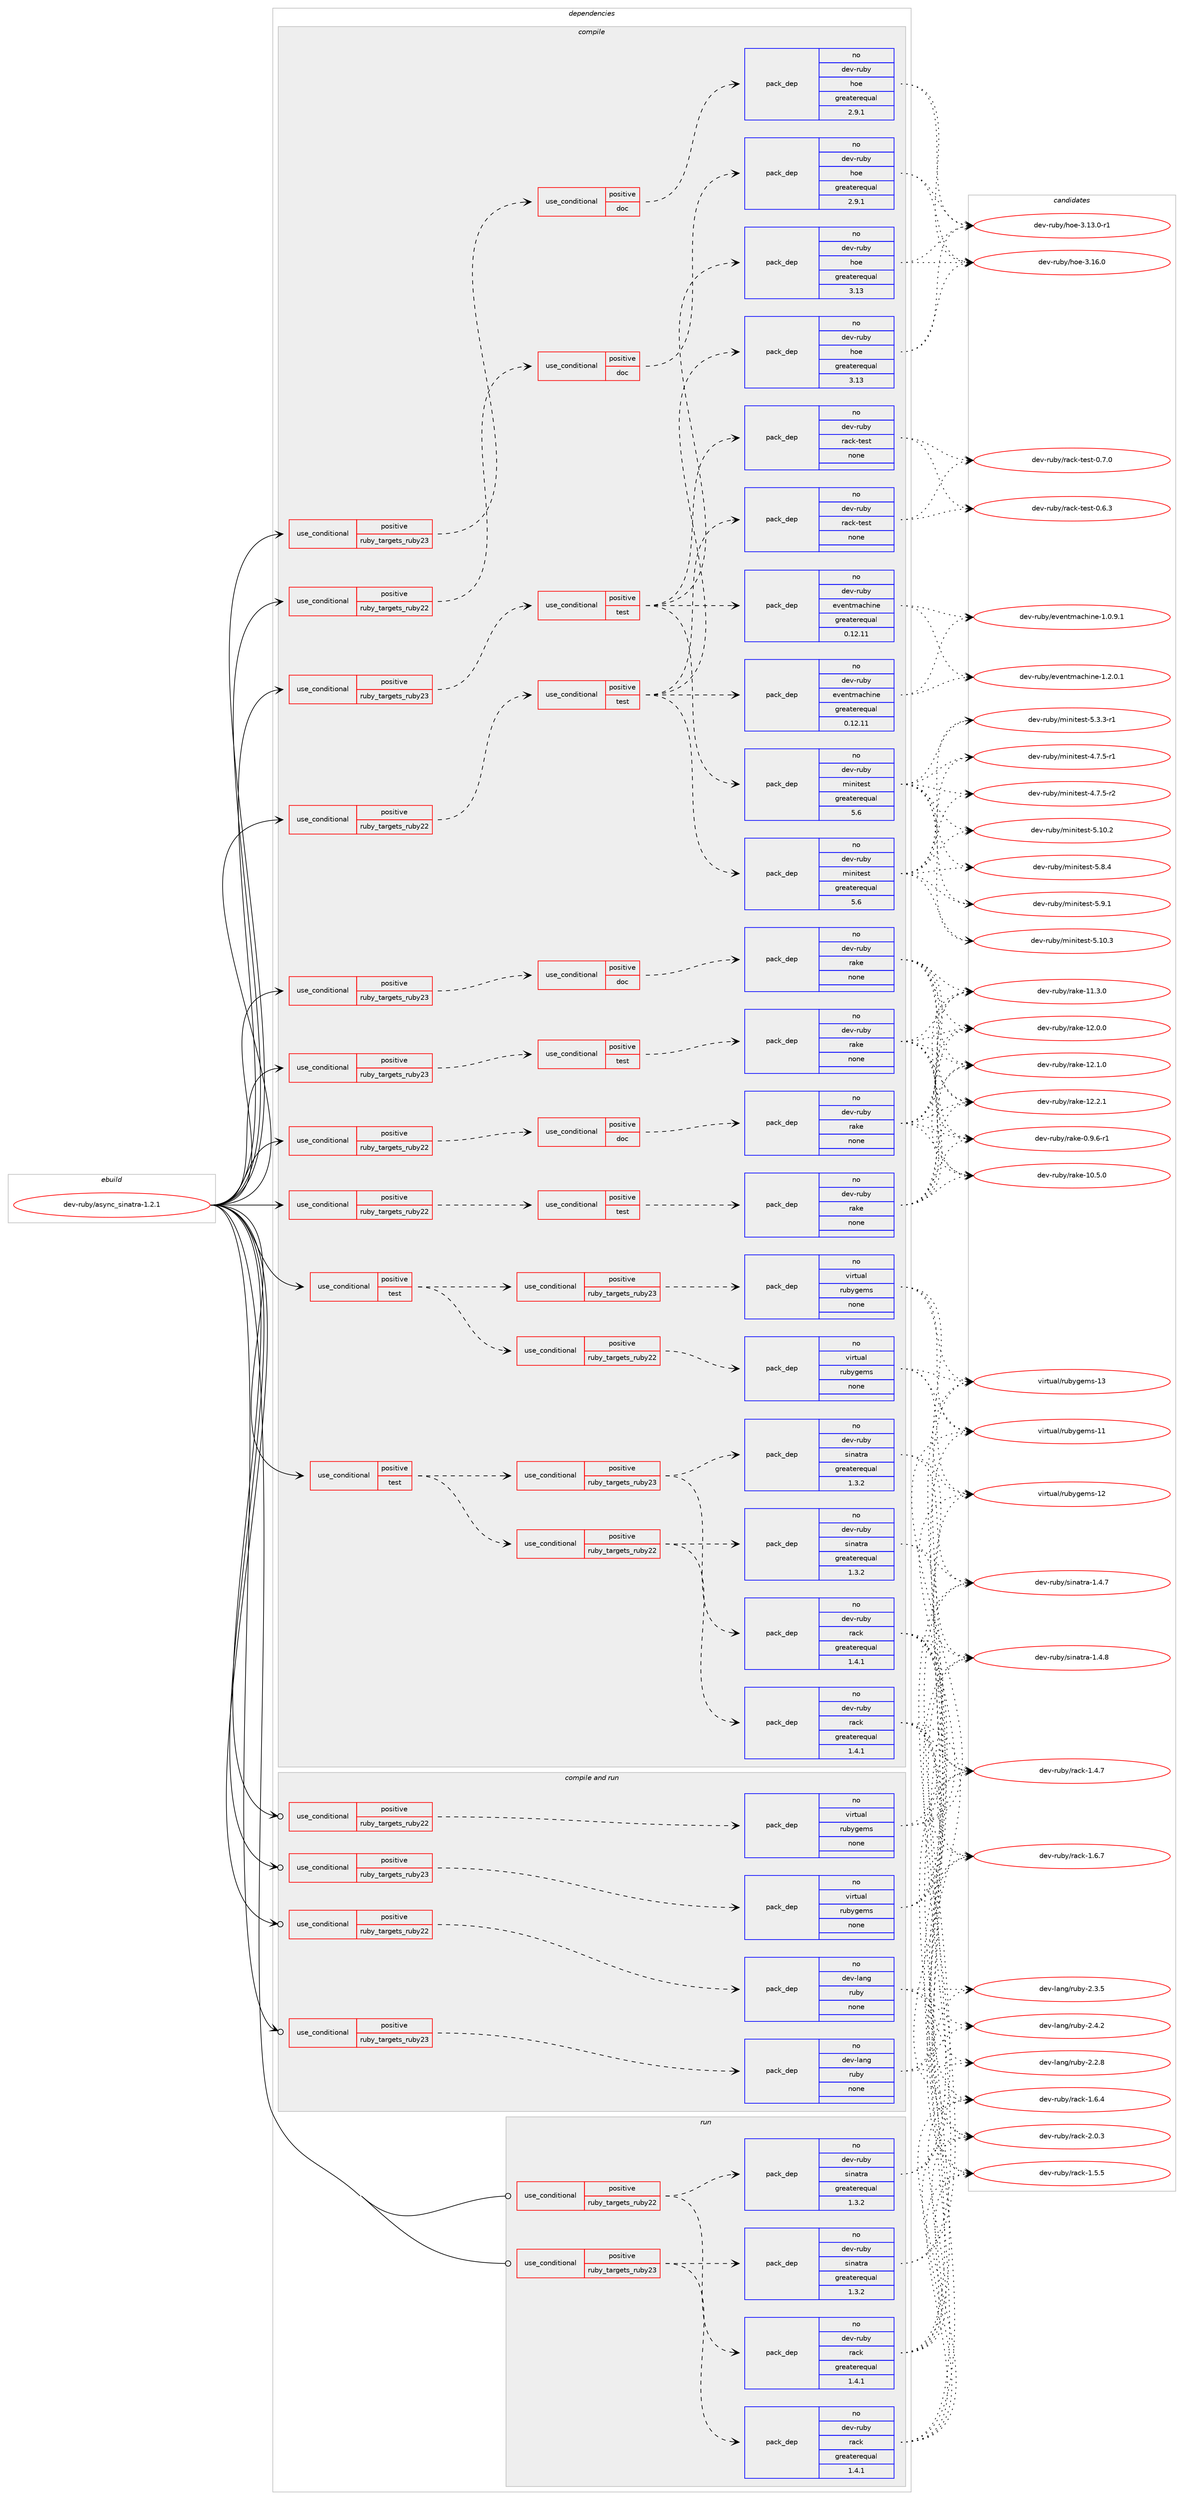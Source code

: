 digraph prolog {

# *************
# Graph options
# *************

newrank=true;
concentrate=true;
compound=true;
graph [rankdir=LR,fontname=Helvetica,fontsize=10,ranksep=1.5];#, ranksep=2.5, nodesep=0.2];
edge  [arrowhead=vee];
node  [fontname=Helvetica,fontsize=10];

# **********
# The ebuild
# **********

subgraph cluster_leftcol {
color=gray;
rank=same;
label=<<i>ebuild</i>>;
id [label="dev-ruby/async_sinatra-1.2.1", color=red, width=4, href="../dev-ruby/async_sinatra-1.2.1.svg"];
}

# ****************
# The dependencies
# ****************

subgraph cluster_midcol {
color=gray;
label=<<i>dependencies</i>>;
subgraph cluster_compile {
fillcolor="#eeeeee";
style=filled;
label=<<i>compile</i>>;
subgraph cond51856 {
dependency228682 [label=<<TABLE BORDER="0" CELLBORDER="1" CELLSPACING="0" CELLPADDING="4"><TR><TD ROWSPAN="3" CELLPADDING="10">use_conditional</TD></TR><TR><TD>positive</TD></TR><TR><TD>ruby_targets_ruby22</TD></TR></TABLE>>, shape=none, color=red];
subgraph cond51857 {
dependency228683 [label=<<TABLE BORDER="0" CELLBORDER="1" CELLSPACING="0" CELLPADDING="4"><TR><TD ROWSPAN="3" CELLPADDING="10">use_conditional</TD></TR><TR><TD>positive</TD></TR><TR><TD>doc</TD></TR></TABLE>>, shape=none, color=red];
subgraph pack172752 {
dependency228684 [label=<<TABLE BORDER="0" CELLBORDER="1" CELLSPACING="0" CELLPADDING="4" WIDTH="220"><TR><TD ROWSPAN="6" CELLPADDING="30">pack_dep</TD></TR><TR><TD WIDTH="110">no</TD></TR><TR><TD>dev-ruby</TD></TR><TR><TD>hoe</TD></TR><TR><TD>greaterequal</TD></TR><TR><TD>2.9.1</TD></TR></TABLE>>, shape=none, color=blue];
}
dependency228683:e -> dependency228684:w [weight=20,style="dashed",arrowhead="vee"];
}
dependency228682:e -> dependency228683:w [weight=20,style="dashed",arrowhead="vee"];
}
id:e -> dependency228682:w [weight=20,style="solid",arrowhead="vee"];
subgraph cond51858 {
dependency228685 [label=<<TABLE BORDER="0" CELLBORDER="1" CELLSPACING="0" CELLPADDING="4"><TR><TD ROWSPAN="3" CELLPADDING="10">use_conditional</TD></TR><TR><TD>positive</TD></TR><TR><TD>ruby_targets_ruby22</TD></TR></TABLE>>, shape=none, color=red];
subgraph cond51859 {
dependency228686 [label=<<TABLE BORDER="0" CELLBORDER="1" CELLSPACING="0" CELLPADDING="4"><TR><TD ROWSPAN="3" CELLPADDING="10">use_conditional</TD></TR><TR><TD>positive</TD></TR><TR><TD>doc</TD></TR></TABLE>>, shape=none, color=red];
subgraph pack172753 {
dependency228687 [label=<<TABLE BORDER="0" CELLBORDER="1" CELLSPACING="0" CELLPADDING="4" WIDTH="220"><TR><TD ROWSPAN="6" CELLPADDING="30">pack_dep</TD></TR><TR><TD WIDTH="110">no</TD></TR><TR><TD>dev-ruby</TD></TR><TR><TD>rake</TD></TR><TR><TD>none</TD></TR><TR><TD></TD></TR></TABLE>>, shape=none, color=blue];
}
dependency228686:e -> dependency228687:w [weight=20,style="dashed",arrowhead="vee"];
}
dependency228685:e -> dependency228686:w [weight=20,style="dashed",arrowhead="vee"];
}
id:e -> dependency228685:w [weight=20,style="solid",arrowhead="vee"];
subgraph cond51860 {
dependency228688 [label=<<TABLE BORDER="0" CELLBORDER="1" CELLSPACING="0" CELLPADDING="4"><TR><TD ROWSPAN="3" CELLPADDING="10">use_conditional</TD></TR><TR><TD>positive</TD></TR><TR><TD>ruby_targets_ruby22</TD></TR></TABLE>>, shape=none, color=red];
subgraph cond51861 {
dependency228689 [label=<<TABLE BORDER="0" CELLBORDER="1" CELLSPACING="0" CELLPADDING="4"><TR><TD ROWSPAN="3" CELLPADDING="10">use_conditional</TD></TR><TR><TD>positive</TD></TR><TR><TD>test</TD></TR></TABLE>>, shape=none, color=red];
subgraph pack172754 {
dependency228690 [label=<<TABLE BORDER="0" CELLBORDER="1" CELLSPACING="0" CELLPADDING="4" WIDTH="220"><TR><TD ROWSPAN="6" CELLPADDING="30">pack_dep</TD></TR><TR><TD WIDTH="110">no</TD></TR><TR><TD>dev-ruby</TD></TR><TR><TD>hoe</TD></TR><TR><TD>greaterequal</TD></TR><TR><TD>3.13</TD></TR></TABLE>>, shape=none, color=blue];
}
dependency228689:e -> dependency228690:w [weight=20,style="dashed",arrowhead="vee"];
subgraph pack172755 {
dependency228691 [label=<<TABLE BORDER="0" CELLBORDER="1" CELLSPACING="0" CELLPADDING="4" WIDTH="220"><TR><TD ROWSPAN="6" CELLPADDING="30">pack_dep</TD></TR><TR><TD WIDTH="110">no</TD></TR><TR><TD>dev-ruby</TD></TR><TR><TD>minitest</TD></TR><TR><TD>greaterequal</TD></TR><TR><TD>5.6</TD></TR></TABLE>>, shape=none, color=blue];
}
dependency228689:e -> dependency228691:w [weight=20,style="dashed",arrowhead="vee"];
subgraph pack172756 {
dependency228692 [label=<<TABLE BORDER="0" CELLBORDER="1" CELLSPACING="0" CELLPADDING="4" WIDTH="220"><TR><TD ROWSPAN="6" CELLPADDING="30">pack_dep</TD></TR><TR><TD WIDTH="110">no</TD></TR><TR><TD>dev-ruby</TD></TR><TR><TD>eventmachine</TD></TR><TR><TD>greaterequal</TD></TR><TR><TD>0.12.11</TD></TR></TABLE>>, shape=none, color=blue];
}
dependency228689:e -> dependency228692:w [weight=20,style="dashed",arrowhead="vee"];
subgraph pack172757 {
dependency228693 [label=<<TABLE BORDER="0" CELLBORDER="1" CELLSPACING="0" CELLPADDING="4" WIDTH="220"><TR><TD ROWSPAN="6" CELLPADDING="30">pack_dep</TD></TR><TR><TD WIDTH="110">no</TD></TR><TR><TD>dev-ruby</TD></TR><TR><TD>rack-test</TD></TR><TR><TD>none</TD></TR><TR><TD></TD></TR></TABLE>>, shape=none, color=blue];
}
dependency228689:e -> dependency228693:w [weight=20,style="dashed",arrowhead="vee"];
}
dependency228688:e -> dependency228689:w [weight=20,style="dashed",arrowhead="vee"];
}
id:e -> dependency228688:w [weight=20,style="solid",arrowhead="vee"];
subgraph cond51862 {
dependency228694 [label=<<TABLE BORDER="0" CELLBORDER="1" CELLSPACING="0" CELLPADDING="4"><TR><TD ROWSPAN="3" CELLPADDING="10">use_conditional</TD></TR><TR><TD>positive</TD></TR><TR><TD>ruby_targets_ruby22</TD></TR></TABLE>>, shape=none, color=red];
subgraph cond51863 {
dependency228695 [label=<<TABLE BORDER="0" CELLBORDER="1" CELLSPACING="0" CELLPADDING="4"><TR><TD ROWSPAN="3" CELLPADDING="10">use_conditional</TD></TR><TR><TD>positive</TD></TR><TR><TD>test</TD></TR></TABLE>>, shape=none, color=red];
subgraph pack172758 {
dependency228696 [label=<<TABLE BORDER="0" CELLBORDER="1" CELLSPACING="0" CELLPADDING="4" WIDTH="220"><TR><TD ROWSPAN="6" CELLPADDING="30">pack_dep</TD></TR><TR><TD WIDTH="110">no</TD></TR><TR><TD>dev-ruby</TD></TR><TR><TD>rake</TD></TR><TR><TD>none</TD></TR><TR><TD></TD></TR></TABLE>>, shape=none, color=blue];
}
dependency228695:e -> dependency228696:w [weight=20,style="dashed",arrowhead="vee"];
}
dependency228694:e -> dependency228695:w [weight=20,style="dashed",arrowhead="vee"];
}
id:e -> dependency228694:w [weight=20,style="solid",arrowhead="vee"];
subgraph cond51864 {
dependency228697 [label=<<TABLE BORDER="0" CELLBORDER="1" CELLSPACING="0" CELLPADDING="4"><TR><TD ROWSPAN="3" CELLPADDING="10">use_conditional</TD></TR><TR><TD>positive</TD></TR><TR><TD>ruby_targets_ruby23</TD></TR></TABLE>>, shape=none, color=red];
subgraph cond51865 {
dependency228698 [label=<<TABLE BORDER="0" CELLBORDER="1" CELLSPACING="0" CELLPADDING="4"><TR><TD ROWSPAN="3" CELLPADDING="10">use_conditional</TD></TR><TR><TD>positive</TD></TR><TR><TD>doc</TD></TR></TABLE>>, shape=none, color=red];
subgraph pack172759 {
dependency228699 [label=<<TABLE BORDER="0" CELLBORDER="1" CELLSPACING="0" CELLPADDING="4" WIDTH="220"><TR><TD ROWSPAN="6" CELLPADDING="30">pack_dep</TD></TR><TR><TD WIDTH="110">no</TD></TR><TR><TD>dev-ruby</TD></TR><TR><TD>hoe</TD></TR><TR><TD>greaterequal</TD></TR><TR><TD>2.9.1</TD></TR></TABLE>>, shape=none, color=blue];
}
dependency228698:e -> dependency228699:w [weight=20,style="dashed",arrowhead="vee"];
}
dependency228697:e -> dependency228698:w [weight=20,style="dashed",arrowhead="vee"];
}
id:e -> dependency228697:w [weight=20,style="solid",arrowhead="vee"];
subgraph cond51866 {
dependency228700 [label=<<TABLE BORDER="0" CELLBORDER="1" CELLSPACING="0" CELLPADDING="4"><TR><TD ROWSPAN="3" CELLPADDING="10">use_conditional</TD></TR><TR><TD>positive</TD></TR><TR><TD>ruby_targets_ruby23</TD></TR></TABLE>>, shape=none, color=red];
subgraph cond51867 {
dependency228701 [label=<<TABLE BORDER="0" CELLBORDER="1" CELLSPACING="0" CELLPADDING="4"><TR><TD ROWSPAN="3" CELLPADDING="10">use_conditional</TD></TR><TR><TD>positive</TD></TR><TR><TD>doc</TD></TR></TABLE>>, shape=none, color=red];
subgraph pack172760 {
dependency228702 [label=<<TABLE BORDER="0" CELLBORDER="1" CELLSPACING="0" CELLPADDING="4" WIDTH="220"><TR><TD ROWSPAN="6" CELLPADDING="30">pack_dep</TD></TR><TR><TD WIDTH="110">no</TD></TR><TR><TD>dev-ruby</TD></TR><TR><TD>rake</TD></TR><TR><TD>none</TD></TR><TR><TD></TD></TR></TABLE>>, shape=none, color=blue];
}
dependency228701:e -> dependency228702:w [weight=20,style="dashed",arrowhead="vee"];
}
dependency228700:e -> dependency228701:w [weight=20,style="dashed",arrowhead="vee"];
}
id:e -> dependency228700:w [weight=20,style="solid",arrowhead="vee"];
subgraph cond51868 {
dependency228703 [label=<<TABLE BORDER="0" CELLBORDER="1" CELLSPACING="0" CELLPADDING="4"><TR><TD ROWSPAN="3" CELLPADDING="10">use_conditional</TD></TR><TR><TD>positive</TD></TR><TR><TD>ruby_targets_ruby23</TD></TR></TABLE>>, shape=none, color=red];
subgraph cond51869 {
dependency228704 [label=<<TABLE BORDER="0" CELLBORDER="1" CELLSPACING="0" CELLPADDING="4"><TR><TD ROWSPAN="3" CELLPADDING="10">use_conditional</TD></TR><TR><TD>positive</TD></TR><TR><TD>test</TD></TR></TABLE>>, shape=none, color=red];
subgraph pack172761 {
dependency228705 [label=<<TABLE BORDER="0" CELLBORDER="1" CELLSPACING="0" CELLPADDING="4" WIDTH="220"><TR><TD ROWSPAN="6" CELLPADDING="30">pack_dep</TD></TR><TR><TD WIDTH="110">no</TD></TR><TR><TD>dev-ruby</TD></TR><TR><TD>hoe</TD></TR><TR><TD>greaterequal</TD></TR><TR><TD>3.13</TD></TR></TABLE>>, shape=none, color=blue];
}
dependency228704:e -> dependency228705:w [weight=20,style="dashed",arrowhead="vee"];
subgraph pack172762 {
dependency228706 [label=<<TABLE BORDER="0" CELLBORDER="1" CELLSPACING="0" CELLPADDING="4" WIDTH="220"><TR><TD ROWSPAN="6" CELLPADDING="30">pack_dep</TD></TR><TR><TD WIDTH="110">no</TD></TR><TR><TD>dev-ruby</TD></TR><TR><TD>minitest</TD></TR><TR><TD>greaterequal</TD></TR><TR><TD>5.6</TD></TR></TABLE>>, shape=none, color=blue];
}
dependency228704:e -> dependency228706:w [weight=20,style="dashed",arrowhead="vee"];
subgraph pack172763 {
dependency228707 [label=<<TABLE BORDER="0" CELLBORDER="1" CELLSPACING="0" CELLPADDING="4" WIDTH="220"><TR><TD ROWSPAN="6" CELLPADDING="30">pack_dep</TD></TR><TR><TD WIDTH="110">no</TD></TR><TR><TD>dev-ruby</TD></TR><TR><TD>eventmachine</TD></TR><TR><TD>greaterequal</TD></TR><TR><TD>0.12.11</TD></TR></TABLE>>, shape=none, color=blue];
}
dependency228704:e -> dependency228707:w [weight=20,style="dashed",arrowhead="vee"];
subgraph pack172764 {
dependency228708 [label=<<TABLE BORDER="0" CELLBORDER="1" CELLSPACING="0" CELLPADDING="4" WIDTH="220"><TR><TD ROWSPAN="6" CELLPADDING="30">pack_dep</TD></TR><TR><TD WIDTH="110">no</TD></TR><TR><TD>dev-ruby</TD></TR><TR><TD>rack-test</TD></TR><TR><TD>none</TD></TR><TR><TD></TD></TR></TABLE>>, shape=none, color=blue];
}
dependency228704:e -> dependency228708:w [weight=20,style="dashed",arrowhead="vee"];
}
dependency228703:e -> dependency228704:w [weight=20,style="dashed",arrowhead="vee"];
}
id:e -> dependency228703:w [weight=20,style="solid",arrowhead="vee"];
subgraph cond51870 {
dependency228709 [label=<<TABLE BORDER="0" CELLBORDER="1" CELLSPACING="0" CELLPADDING="4"><TR><TD ROWSPAN="3" CELLPADDING="10">use_conditional</TD></TR><TR><TD>positive</TD></TR><TR><TD>ruby_targets_ruby23</TD></TR></TABLE>>, shape=none, color=red];
subgraph cond51871 {
dependency228710 [label=<<TABLE BORDER="0" CELLBORDER="1" CELLSPACING="0" CELLPADDING="4"><TR><TD ROWSPAN="3" CELLPADDING="10">use_conditional</TD></TR><TR><TD>positive</TD></TR><TR><TD>test</TD></TR></TABLE>>, shape=none, color=red];
subgraph pack172765 {
dependency228711 [label=<<TABLE BORDER="0" CELLBORDER="1" CELLSPACING="0" CELLPADDING="4" WIDTH="220"><TR><TD ROWSPAN="6" CELLPADDING="30">pack_dep</TD></TR><TR><TD WIDTH="110">no</TD></TR><TR><TD>dev-ruby</TD></TR><TR><TD>rake</TD></TR><TR><TD>none</TD></TR><TR><TD></TD></TR></TABLE>>, shape=none, color=blue];
}
dependency228710:e -> dependency228711:w [weight=20,style="dashed",arrowhead="vee"];
}
dependency228709:e -> dependency228710:w [weight=20,style="dashed",arrowhead="vee"];
}
id:e -> dependency228709:w [weight=20,style="solid",arrowhead="vee"];
subgraph cond51872 {
dependency228712 [label=<<TABLE BORDER="0" CELLBORDER="1" CELLSPACING="0" CELLPADDING="4"><TR><TD ROWSPAN="3" CELLPADDING="10">use_conditional</TD></TR><TR><TD>positive</TD></TR><TR><TD>test</TD></TR></TABLE>>, shape=none, color=red];
subgraph cond51873 {
dependency228713 [label=<<TABLE BORDER="0" CELLBORDER="1" CELLSPACING="0" CELLPADDING="4"><TR><TD ROWSPAN="3" CELLPADDING="10">use_conditional</TD></TR><TR><TD>positive</TD></TR><TR><TD>ruby_targets_ruby22</TD></TR></TABLE>>, shape=none, color=red];
subgraph pack172766 {
dependency228714 [label=<<TABLE BORDER="0" CELLBORDER="1" CELLSPACING="0" CELLPADDING="4" WIDTH="220"><TR><TD ROWSPAN="6" CELLPADDING="30">pack_dep</TD></TR><TR><TD WIDTH="110">no</TD></TR><TR><TD>dev-ruby</TD></TR><TR><TD>sinatra</TD></TR><TR><TD>greaterequal</TD></TR><TR><TD>1.3.2</TD></TR></TABLE>>, shape=none, color=blue];
}
dependency228713:e -> dependency228714:w [weight=20,style="dashed",arrowhead="vee"];
subgraph pack172767 {
dependency228715 [label=<<TABLE BORDER="0" CELLBORDER="1" CELLSPACING="0" CELLPADDING="4" WIDTH="220"><TR><TD ROWSPAN="6" CELLPADDING="30">pack_dep</TD></TR><TR><TD WIDTH="110">no</TD></TR><TR><TD>dev-ruby</TD></TR><TR><TD>rack</TD></TR><TR><TD>greaterequal</TD></TR><TR><TD>1.4.1</TD></TR></TABLE>>, shape=none, color=blue];
}
dependency228713:e -> dependency228715:w [weight=20,style="dashed",arrowhead="vee"];
}
dependency228712:e -> dependency228713:w [weight=20,style="dashed",arrowhead="vee"];
subgraph cond51874 {
dependency228716 [label=<<TABLE BORDER="0" CELLBORDER="1" CELLSPACING="0" CELLPADDING="4"><TR><TD ROWSPAN="3" CELLPADDING="10">use_conditional</TD></TR><TR><TD>positive</TD></TR><TR><TD>ruby_targets_ruby23</TD></TR></TABLE>>, shape=none, color=red];
subgraph pack172768 {
dependency228717 [label=<<TABLE BORDER="0" CELLBORDER="1" CELLSPACING="0" CELLPADDING="4" WIDTH="220"><TR><TD ROWSPAN="6" CELLPADDING="30">pack_dep</TD></TR><TR><TD WIDTH="110">no</TD></TR><TR><TD>dev-ruby</TD></TR><TR><TD>sinatra</TD></TR><TR><TD>greaterequal</TD></TR><TR><TD>1.3.2</TD></TR></TABLE>>, shape=none, color=blue];
}
dependency228716:e -> dependency228717:w [weight=20,style="dashed",arrowhead="vee"];
subgraph pack172769 {
dependency228718 [label=<<TABLE BORDER="0" CELLBORDER="1" CELLSPACING="0" CELLPADDING="4" WIDTH="220"><TR><TD ROWSPAN="6" CELLPADDING="30">pack_dep</TD></TR><TR><TD WIDTH="110">no</TD></TR><TR><TD>dev-ruby</TD></TR><TR><TD>rack</TD></TR><TR><TD>greaterequal</TD></TR><TR><TD>1.4.1</TD></TR></TABLE>>, shape=none, color=blue];
}
dependency228716:e -> dependency228718:w [weight=20,style="dashed",arrowhead="vee"];
}
dependency228712:e -> dependency228716:w [weight=20,style="dashed",arrowhead="vee"];
}
id:e -> dependency228712:w [weight=20,style="solid",arrowhead="vee"];
subgraph cond51875 {
dependency228719 [label=<<TABLE BORDER="0" CELLBORDER="1" CELLSPACING="0" CELLPADDING="4"><TR><TD ROWSPAN="3" CELLPADDING="10">use_conditional</TD></TR><TR><TD>positive</TD></TR><TR><TD>test</TD></TR></TABLE>>, shape=none, color=red];
subgraph cond51876 {
dependency228720 [label=<<TABLE BORDER="0" CELLBORDER="1" CELLSPACING="0" CELLPADDING="4"><TR><TD ROWSPAN="3" CELLPADDING="10">use_conditional</TD></TR><TR><TD>positive</TD></TR><TR><TD>ruby_targets_ruby22</TD></TR></TABLE>>, shape=none, color=red];
subgraph pack172770 {
dependency228721 [label=<<TABLE BORDER="0" CELLBORDER="1" CELLSPACING="0" CELLPADDING="4" WIDTH="220"><TR><TD ROWSPAN="6" CELLPADDING="30">pack_dep</TD></TR><TR><TD WIDTH="110">no</TD></TR><TR><TD>virtual</TD></TR><TR><TD>rubygems</TD></TR><TR><TD>none</TD></TR><TR><TD></TD></TR></TABLE>>, shape=none, color=blue];
}
dependency228720:e -> dependency228721:w [weight=20,style="dashed",arrowhead="vee"];
}
dependency228719:e -> dependency228720:w [weight=20,style="dashed",arrowhead="vee"];
subgraph cond51877 {
dependency228722 [label=<<TABLE BORDER="0" CELLBORDER="1" CELLSPACING="0" CELLPADDING="4"><TR><TD ROWSPAN="3" CELLPADDING="10">use_conditional</TD></TR><TR><TD>positive</TD></TR><TR><TD>ruby_targets_ruby23</TD></TR></TABLE>>, shape=none, color=red];
subgraph pack172771 {
dependency228723 [label=<<TABLE BORDER="0" CELLBORDER="1" CELLSPACING="0" CELLPADDING="4" WIDTH="220"><TR><TD ROWSPAN="6" CELLPADDING="30">pack_dep</TD></TR><TR><TD WIDTH="110">no</TD></TR><TR><TD>virtual</TD></TR><TR><TD>rubygems</TD></TR><TR><TD>none</TD></TR><TR><TD></TD></TR></TABLE>>, shape=none, color=blue];
}
dependency228722:e -> dependency228723:w [weight=20,style="dashed",arrowhead="vee"];
}
dependency228719:e -> dependency228722:w [weight=20,style="dashed",arrowhead="vee"];
}
id:e -> dependency228719:w [weight=20,style="solid",arrowhead="vee"];
}
subgraph cluster_compileandrun {
fillcolor="#eeeeee";
style=filled;
label=<<i>compile and run</i>>;
subgraph cond51878 {
dependency228724 [label=<<TABLE BORDER="0" CELLBORDER="1" CELLSPACING="0" CELLPADDING="4"><TR><TD ROWSPAN="3" CELLPADDING="10">use_conditional</TD></TR><TR><TD>positive</TD></TR><TR><TD>ruby_targets_ruby22</TD></TR></TABLE>>, shape=none, color=red];
subgraph pack172772 {
dependency228725 [label=<<TABLE BORDER="0" CELLBORDER="1" CELLSPACING="0" CELLPADDING="4" WIDTH="220"><TR><TD ROWSPAN="6" CELLPADDING="30">pack_dep</TD></TR><TR><TD WIDTH="110">no</TD></TR><TR><TD>dev-lang</TD></TR><TR><TD>ruby</TD></TR><TR><TD>none</TD></TR><TR><TD></TD></TR></TABLE>>, shape=none, color=blue];
}
dependency228724:e -> dependency228725:w [weight=20,style="dashed",arrowhead="vee"];
}
id:e -> dependency228724:w [weight=20,style="solid",arrowhead="odotvee"];
subgraph cond51879 {
dependency228726 [label=<<TABLE BORDER="0" CELLBORDER="1" CELLSPACING="0" CELLPADDING="4"><TR><TD ROWSPAN="3" CELLPADDING="10">use_conditional</TD></TR><TR><TD>positive</TD></TR><TR><TD>ruby_targets_ruby22</TD></TR></TABLE>>, shape=none, color=red];
subgraph pack172773 {
dependency228727 [label=<<TABLE BORDER="0" CELLBORDER="1" CELLSPACING="0" CELLPADDING="4" WIDTH="220"><TR><TD ROWSPAN="6" CELLPADDING="30">pack_dep</TD></TR><TR><TD WIDTH="110">no</TD></TR><TR><TD>virtual</TD></TR><TR><TD>rubygems</TD></TR><TR><TD>none</TD></TR><TR><TD></TD></TR></TABLE>>, shape=none, color=blue];
}
dependency228726:e -> dependency228727:w [weight=20,style="dashed",arrowhead="vee"];
}
id:e -> dependency228726:w [weight=20,style="solid",arrowhead="odotvee"];
subgraph cond51880 {
dependency228728 [label=<<TABLE BORDER="0" CELLBORDER="1" CELLSPACING="0" CELLPADDING="4"><TR><TD ROWSPAN="3" CELLPADDING="10">use_conditional</TD></TR><TR><TD>positive</TD></TR><TR><TD>ruby_targets_ruby23</TD></TR></TABLE>>, shape=none, color=red];
subgraph pack172774 {
dependency228729 [label=<<TABLE BORDER="0" CELLBORDER="1" CELLSPACING="0" CELLPADDING="4" WIDTH="220"><TR><TD ROWSPAN="6" CELLPADDING="30">pack_dep</TD></TR><TR><TD WIDTH="110">no</TD></TR><TR><TD>dev-lang</TD></TR><TR><TD>ruby</TD></TR><TR><TD>none</TD></TR><TR><TD></TD></TR></TABLE>>, shape=none, color=blue];
}
dependency228728:e -> dependency228729:w [weight=20,style="dashed",arrowhead="vee"];
}
id:e -> dependency228728:w [weight=20,style="solid",arrowhead="odotvee"];
subgraph cond51881 {
dependency228730 [label=<<TABLE BORDER="0" CELLBORDER="1" CELLSPACING="0" CELLPADDING="4"><TR><TD ROWSPAN="3" CELLPADDING="10">use_conditional</TD></TR><TR><TD>positive</TD></TR><TR><TD>ruby_targets_ruby23</TD></TR></TABLE>>, shape=none, color=red];
subgraph pack172775 {
dependency228731 [label=<<TABLE BORDER="0" CELLBORDER="1" CELLSPACING="0" CELLPADDING="4" WIDTH="220"><TR><TD ROWSPAN="6" CELLPADDING="30">pack_dep</TD></TR><TR><TD WIDTH="110">no</TD></TR><TR><TD>virtual</TD></TR><TR><TD>rubygems</TD></TR><TR><TD>none</TD></TR><TR><TD></TD></TR></TABLE>>, shape=none, color=blue];
}
dependency228730:e -> dependency228731:w [weight=20,style="dashed",arrowhead="vee"];
}
id:e -> dependency228730:w [weight=20,style="solid",arrowhead="odotvee"];
}
subgraph cluster_run {
fillcolor="#eeeeee";
style=filled;
label=<<i>run</i>>;
subgraph cond51882 {
dependency228732 [label=<<TABLE BORDER="0" CELLBORDER="1" CELLSPACING="0" CELLPADDING="4"><TR><TD ROWSPAN="3" CELLPADDING="10">use_conditional</TD></TR><TR><TD>positive</TD></TR><TR><TD>ruby_targets_ruby22</TD></TR></TABLE>>, shape=none, color=red];
subgraph pack172776 {
dependency228733 [label=<<TABLE BORDER="0" CELLBORDER="1" CELLSPACING="0" CELLPADDING="4" WIDTH="220"><TR><TD ROWSPAN="6" CELLPADDING="30">pack_dep</TD></TR><TR><TD WIDTH="110">no</TD></TR><TR><TD>dev-ruby</TD></TR><TR><TD>sinatra</TD></TR><TR><TD>greaterequal</TD></TR><TR><TD>1.3.2</TD></TR></TABLE>>, shape=none, color=blue];
}
dependency228732:e -> dependency228733:w [weight=20,style="dashed",arrowhead="vee"];
subgraph pack172777 {
dependency228734 [label=<<TABLE BORDER="0" CELLBORDER="1" CELLSPACING="0" CELLPADDING="4" WIDTH="220"><TR><TD ROWSPAN="6" CELLPADDING="30">pack_dep</TD></TR><TR><TD WIDTH="110">no</TD></TR><TR><TD>dev-ruby</TD></TR><TR><TD>rack</TD></TR><TR><TD>greaterequal</TD></TR><TR><TD>1.4.1</TD></TR></TABLE>>, shape=none, color=blue];
}
dependency228732:e -> dependency228734:w [weight=20,style="dashed",arrowhead="vee"];
}
id:e -> dependency228732:w [weight=20,style="solid",arrowhead="odot"];
subgraph cond51883 {
dependency228735 [label=<<TABLE BORDER="0" CELLBORDER="1" CELLSPACING="0" CELLPADDING="4"><TR><TD ROWSPAN="3" CELLPADDING="10">use_conditional</TD></TR><TR><TD>positive</TD></TR><TR><TD>ruby_targets_ruby23</TD></TR></TABLE>>, shape=none, color=red];
subgraph pack172778 {
dependency228736 [label=<<TABLE BORDER="0" CELLBORDER="1" CELLSPACING="0" CELLPADDING="4" WIDTH="220"><TR><TD ROWSPAN="6" CELLPADDING="30">pack_dep</TD></TR><TR><TD WIDTH="110">no</TD></TR><TR><TD>dev-ruby</TD></TR><TR><TD>sinatra</TD></TR><TR><TD>greaterequal</TD></TR><TR><TD>1.3.2</TD></TR></TABLE>>, shape=none, color=blue];
}
dependency228735:e -> dependency228736:w [weight=20,style="dashed",arrowhead="vee"];
subgraph pack172779 {
dependency228737 [label=<<TABLE BORDER="0" CELLBORDER="1" CELLSPACING="0" CELLPADDING="4" WIDTH="220"><TR><TD ROWSPAN="6" CELLPADDING="30">pack_dep</TD></TR><TR><TD WIDTH="110">no</TD></TR><TR><TD>dev-ruby</TD></TR><TR><TD>rack</TD></TR><TR><TD>greaterequal</TD></TR><TR><TD>1.4.1</TD></TR></TABLE>>, shape=none, color=blue];
}
dependency228735:e -> dependency228737:w [weight=20,style="dashed",arrowhead="vee"];
}
id:e -> dependency228735:w [weight=20,style="solid",arrowhead="odot"];
}
}

# **************
# The candidates
# **************

subgraph cluster_choices {
rank=same;
color=gray;
label=<<i>candidates</i>>;

subgraph choice172752 {
color=black;
nodesep=1;
choice100101118451141179812147104111101455146495146484511449 [label="dev-ruby/hoe-3.13.0-r1", color=red, width=4,href="../dev-ruby/hoe-3.13.0-r1.svg"];
choice10010111845114117981214710411110145514649544648 [label="dev-ruby/hoe-3.16.0", color=red, width=4,href="../dev-ruby/hoe-3.16.0.svg"];
dependency228684:e -> choice100101118451141179812147104111101455146495146484511449:w [style=dotted,weight="100"];
dependency228684:e -> choice10010111845114117981214710411110145514649544648:w [style=dotted,weight="100"];
}
subgraph choice172753 {
color=black;
nodesep=1;
choice100101118451141179812147114971071014548465746544511449 [label="dev-ruby/rake-0.9.6-r1", color=red, width=4,href="../dev-ruby/rake-0.9.6-r1.svg"];
choice1001011184511411798121471149710710145494846534648 [label="dev-ruby/rake-10.5.0", color=red, width=4,href="../dev-ruby/rake-10.5.0.svg"];
choice1001011184511411798121471149710710145494946514648 [label="dev-ruby/rake-11.3.0", color=red, width=4,href="../dev-ruby/rake-11.3.0.svg"];
choice1001011184511411798121471149710710145495046484648 [label="dev-ruby/rake-12.0.0", color=red, width=4,href="../dev-ruby/rake-12.0.0.svg"];
choice1001011184511411798121471149710710145495046494648 [label="dev-ruby/rake-12.1.0", color=red, width=4,href="../dev-ruby/rake-12.1.0.svg"];
choice1001011184511411798121471149710710145495046504649 [label="dev-ruby/rake-12.2.1", color=red, width=4,href="../dev-ruby/rake-12.2.1.svg"];
dependency228687:e -> choice100101118451141179812147114971071014548465746544511449:w [style=dotted,weight="100"];
dependency228687:e -> choice1001011184511411798121471149710710145494846534648:w [style=dotted,weight="100"];
dependency228687:e -> choice1001011184511411798121471149710710145494946514648:w [style=dotted,weight="100"];
dependency228687:e -> choice1001011184511411798121471149710710145495046484648:w [style=dotted,weight="100"];
dependency228687:e -> choice1001011184511411798121471149710710145495046494648:w [style=dotted,weight="100"];
dependency228687:e -> choice1001011184511411798121471149710710145495046504649:w [style=dotted,weight="100"];
}
subgraph choice172754 {
color=black;
nodesep=1;
choice100101118451141179812147104111101455146495146484511449 [label="dev-ruby/hoe-3.13.0-r1", color=red, width=4,href="../dev-ruby/hoe-3.13.0-r1.svg"];
choice10010111845114117981214710411110145514649544648 [label="dev-ruby/hoe-3.16.0", color=red, width=4,href="../dev-ruby/hoe-3.16.0.svg"];
dependency228690:e -> choice100101118451141179812147104111101455146495146484511449:w [style=dotted,weight="100"];
dependency228690:e -> choice10010111845114117981214710411110145514649544648:w [style=dotted,weight="100"];
}
subgraph choice172755 {
color=black;
nodesep=1;
choice1001011184511411798121471091051101051161011151164552465546534511449 [label="dev-ruby/minitest-4.7.5-r1", color=red, width=4,href="../dev-ruby/minitest-4.7.5-r1.svg"];
choice1001011184511411798121471091051101051161011151164552465546534511450 [label="dev-ruby/minitest-4.7.5-r2", color=red, width=4,href="../dev-ruby/minitest-4.7.5-r2.svg"];
choice10010111845114117981214710910511010511610111511645534649484650 [label="dev-ruby/minitest-5.10.2", color=red, width=4,href="../dev-ruby/minitest-5.10.2.svg"];
choice10010111845114117981214710910511010511610111511645534649484651 [label="dev-ruby/minitest-5.10.3", color=red, width=4,href="../dev-ruby/minitest-5.10.3.svg"];
choice1001011184511411798121471091051101051161011151164553465146514511449 [label="dev-ruby/minitest-5.3.3-r1", color=red, width=4,href="../dev-ruby/minitest-5.3.3-r1.svg"];
choice100101118451141179812147109105110105116101115116455346564652 [label="dev-ruby/minitest-5.8.4", color=red, width=4,href="../dev-ruby/minitest-5.8.4.svg"];
choice100101118451141179812147109105110105116101115116455346574649 [label="dev-ruby/minitest-5.9.1", color=red, width=4,href="../dev-ruby/minitest-5.9.1.svg"];
dependency228691:e -> choice1001011184511411798121471091051101051161011151164552465546534511449:w [style=dotted,weight="100"];
dependency228691:e -> choice1001011184511411798121471091051101051161011151164552465546534511450:w [style=dotted,weight="100"];
dependency228691:e -> choice10010111845114117981214710910511010511610111511645534649484650:w [style=dotted,weight="100"];
dependency228691:e -> choice10010111845114117981214710910511010511610111511645534649484651:w [style=dotted,weight="100"];
dependency228691:e -> choice1001011184511411798121471091051101051161011151164553465146514511449:w [style=dotted,weight="100"];
dependency228691:e -> choice100101118451141179812147109105110105116101115116455346564652:w [style=dotted,weight="100"];
dependency228691:e -> choice100101118451141179812147109105110105116101115116455346574649:w [style=dotted,weight="100"];
}
subgraph choice172756 {
color=black;
nodesep=1;
choice10010111845114117981214710111810111011610997991041051101014549464846574649 [label="dev-ruby/eventmachine-1.0.9.1", color=red, width=4,href="../dev-ruby/eventmachine-1.0.9.1.svg"];
choice10010111845114117981214710111810111011610997991041051101014549465046484649 [label="dev-ruby/eventmachine-1.2.0.1", color=red, width=4,href="../dev-ruby/eventmachine-1.2.0.1.svg"];
dependency228692:e -> choice10010111845114117981214710111810111011610997991041051101014549464846574649:w [style=dotted,weight="100"];
dependency228692:e -> choice10010111845114117981214710111810111011610997991041051101014549465046484649:w [style=dotted,weight="100"];
}
subgraph choice172757 {
color=black;
nodesep=1;
choice100101118451141179812147114979910745116101115116454846544651 [label="dev-ruby/rack-test-0.6.3", color=red, width=4,href="../dev-ruby/rack-test-0.6.3.svg"];
choice100101118451141179812147114979910745116101115116454846554648 [label="dev-ruby/rack-test-0.7.0", color=red, width=4,href="../dev-ruby/rack-test-0.7.0.svg"];
dependency228693:e -> choice100101118451141179812147114979910745116101115116454846544651:w [style=dotted,weight="100"];
dependency228693:e -> choice100101118451141179812147114979910745116101115116454846554648:w [style=dotted,weight="100"];
}
subgraph choice172758 {
color=black;
nodesep=1;
choice100101118451141179812147114971071014548465746544511449 [label="dev-ruby/rake-0.9.6-r1", color=red, width=4,href="../dev-ruby/rake-0.9.6-r1.svg"];
choice1001011184511411798121471149710710145494846534648 [label="dev-ruby/rake-10.5.0", color=red, width=4,href="../dev-ruby/rake-10.5.0.svg"];
choice1001011184511411798121471149710710145494946514648 [label="dev-ruby/rake-11.3.0", color=red, width=4,href="../dev-ruby/rake-11.3.0.svg"];
choice1001011184511411798121471149710710145495046484648 [label="dev-ruby/rake-12.0.0", color=red, width=4,href="../dev-ruby/rake-12.0.0.svg"];
choice1001011184511411798121471149710710145495046494648 [label="dev-ruby/rake-12.1.0", color=red, width=4,href="../dev-ruby/rake-12.1.0.svg"];
choice1001011184511411798121471149710710145495046504649 [label="dev-ruby/rake-12.2.1", color=red, width=4,href="../dev-ruby/rake-12.2.1.svg"];
dependency228696:e -> choice100101118451141179812147114971071014548465746544511449:w [style=dotted,weight="100"];
dependency228696:e -> choice1001011184511411798121471149710710145494846534648:w [style=dotted,weight="100"];
dependency228696:e -> choice1001011184511411798121471149710710145494946514648:w [style=dotted,weight="100"];
dependency228696:e -> choice1001011184511411798121471149710710145495046484648:w [style=dotted,weight="100"];
dependency228696:e -> choice1001011184511411798121471149710710145495046494648:w [style=dotted,weight="100"];
dependency228696:e -> choice1001011184511411798121471149710710145495046504649:w [style=dotted,weight="100"];
}
subgraph choice172759 {
color=black;
nodesep=1;
choice100101118451141179812147104111101455146495146484511449 [label="dev-ruby/hoe-3.13.0-r1", color=red, width=4,href="../dev-ruby/hoe-3.13.0-r1.svg"];
choice10010111845114117981214710411110145514649544648 [label="dev-ruby/hoe-3.16.0", color=red, width=4,href="../dev-ruby/hoe-3.16.0.svg"];
dependency228699:e -> choice100101118451141179812147104111101455146495146484511449:w [style=dotted,weight="100"];
dependency228699:e -> choice10010111845114117981214710411110145514649544648:w [style=dotted,weight="100"];
}
subgraph choice172760 {
color=black;
nodesep=1;
choice100101118451141179812147114971071014548465746544511449 [label="dev-ruby/rake-0.9.6-r1", color=red, width=4,href="../dev-ruby/rake-0.9.6-r1.svg"];
choice1001011184511411798121471149710710145494846534648 [label="dev-ruby/rake-10.5.0", color=red, width=4,href="../dev-ruby/rake-10.5.0.svg"];
choice1001011184511411798121471149710710145494946514648 [label="dev-ruby/rake-11.3.0", color=red, width=4,href="../dev-ruby/rake-11.3.0.svg"];
choice1001011184511411798121471149710710145495046484648 [label="dev-ruby/rake-12.0.0", color=red, width=4,href="../dev-ruby/rake-12.0.0.svg"];
choice1001011184511411798121471149710710145495046494648 [label="dev-ruby/rake-12.1.0", color=red, width=4,href="../dev-ruby/rake-12.1.0.svg"];
choice1001011184511411798121471149710710145495046504649 [label="dev-ruby/rake-12.2.1", color=red, width=4,href="../dev-ruby/rake-12.2.1.svg"];
dependency228702:e -> choice100101118451141179812147114971071014548465746544511449:w [style=dotted,weight="100"];
dependency228702:e -> choice1001011184511411798121471149710710145494846534648:w [style=dotted,weight="100"];
dependency228702:e -> choice1001011184511411798121471149710710145494946514648:w [style=dotted,weight="100"];
dependency228702:e -> choice1001011184511411798121471149710710145495046484648:w [style=dotted,weight="100"];
dependency228702:e -> choice1001011184511411798121471149710710145495046494648:w [style=dotted,weight="100"];
dependency228702:e -> choice1001011184511411798121471149710710145495046504649:w [style=dotted,weight="100"];
}
subgraph choice172761 {
color=black;
nodesep=1;
choice100101118451141179812147104111101455146495146484511449 [label="dev-ruby/hoe-3.13.0-r1", color=red, width=4,href="../dev-ruby/hoe-3.13.0-r1.svg"];
choice10010111845114117981214710411110145514649544648 [label="dev-ruby/hoe-3.16.0", color=red, width=4,href="../dev-ruby/hoe-3.16.0.svg"];
dependency228705:e -> choice100101118451141179812147104111101455146495146484511449:w [style=dotted,weight="100"];
dependency228705:e -> choice10010111845114117981214710411110145514649544648:w [style=dotted,weight="100"];
}
subgraph choice172762 {
color=black;
nodesep=1;
choice1001011184511411798121471091051101051161011151164552465546534511449 [label="dev-ruby/minitest-4.7.5-r1", color=red, width=4,href="../dev-ruby/minitest-4.7.5-r1.svg"];
choice1001011184511411798121471091051101051161011151164552465546534511450 [label="dev-ruby/minitest-4.7.5-r2", color=red, width=4,href="../dev-ruby/minitest-4.7.5-r2.svg"];
choice10010111845114117981214710910511010511610111511645534649484650 [label="dev-ruby/minitest-5.10.2", color=red, width=4,href="../dev-ruby/minitest-5.10.2.svg"];
choice10010111845114117981214710910511010511610111511645534649484651 [label="dev-ruby/minitest-5.10.3", color=red, width=4,href="../dev-ruby/minitest-5.10.3.svg"];
choice1001011184511411798121471091051101051161011151164553465146514511449 [label="dev-ruby/minitest-5.3.3-r1", color=red, width=4,href="../dev-ruby/minitest-5.3.3-r1.svg"];
choice100101118451141179812147109105110105116101115116455346564652 [label="dev-ruby/minitest-5.8.4", color=red, width=4,href="../dev-ruby/minitest-5.8.4.svg"];
choice100101118451141179812147109105110105116101115116455346574649 [label="dev-ruby/minitest-5.9.1", color=red, width=4,href="../dev-ruby/minitest-5.9.1.svg"];
dependency228706:e -> choice1001011184511411798121471091051101051161011151164552465546534511449:w [style=dotted,weight="100"];
dependency228706:e -> choice1001011184511411798121471091051101051161011151164552465546534511450:w [style=dotted,weight="100"];
dependency228706:e -> choice10010111845114117981214710910511010511610111511645534649484650:w [style=dotted,weight="100"];
dependency228706:e -> choice10010111845114117981214710910511010511610111511645534649484651:w [style=dotted,weight="100"];
dependency228706:e -> choice1001011184511411798121471091051101051161011151164553465146514511449:w [style=dotted,weight="100"];
dependency228706:e -> choice100101118451141179812147109105110105116101115116455346564652:w [style=dotted,weight="100"];
dependency228706:e -> choice100101118451141179812147109105110105116101115116455346574649:w [style=dotted,weight="100"];
}
subgraph choice172763 {
color=black;
nodesep=1;
choice10010111845114117981214710111810111011610997991041051101014549464846574649 [label="dev-ruby/eventmachine-1.0.9.1", color=red, width=4,href="../dev-ruby/eventmachine-1.0.9.1.svg"];
choice10010111845114117981214710111810111011610997991041051101014549465046484649 [label="dev-ruby/eventmachine-1.2.0.1", color=red, width=4,href="../dev-ruby/eventmachine-1.2.0.1.svg"];
dependency228707:e -> choice10010111845114117981214710111810111011610997991041051101014549464846574649:w [style=dotted,weight="100"];
dependency228707:e -> choice10010111845114117981214710111810111011610997991041051101014549465046484649:w [style=dotted,weight="100"];
}
subgraph choice172764 {
color=black;
nodesep=1;
choice100101118451141179812147114979910745116101115116454846544651 [label="dev-ruby/rack-test-0.6.3", color=red, width=4,href="../dev-ruby/rack-test-0.6.3.svg"];
choice100101118451141179812147114979910745116101115116454846554648 [label="dev-ruby/rack-test-0.7.0", color=red, width=4,href="../dev-ruby/rack-test-0.7.0.svg"];
dependency228708:e -> choice100101118451141179812147114979910745116101115116454846544651:w [style=dotted,weight="100"];
dependency228708:e -> choice100101118451141179812147114979910745116101115116454846554648:w [style=dotted,weight="100"];
}
subgraph choice172765 {
color=black;
nodesep=1;
choice100101118451141179812147114971071014548465746544511449 [label="dev-ruby/rake-0.9.6-r1", color=red, width=4,href="../dev-ruby/rake-0.9.6-r1.svg"];
choice1001011184511411798121471149710710145494846534648 [label="dev-ruby/rake-10.5.0", color=red, width=4,href="../dev-ruby/rake-10.5.0.svg"];
choice1001011184511411798121471149710710145494946514648 [label="dev-ruby/rake-11.3.0", color=red, width=4,href="../dev-ruby/rake-11.3.0.svg"];
choice1001011184511411798121471149710710145495046484648 [label="dev-ruby/rake-12.0.0", color=red, width=4,href="../dev-ruby/rake-12.0.0.svg"];
choice1001011184511411798121471149710710145495046494648 [label="dev-ruby/rake-12.1.0", color=red, width=4,href="../dev-ruby/rake-12.1.0.svg"];
choice1001011184511411798121471149710710145495046504649 [label="dev-ruby/rake-12.2.1", color=red, width=4,href="../dev-ruby/rake-12.2.1.svg"];
dependency228711:e -> choice100101118451141179812147114971071014548465746544511449:w [style=dotted,weight="100"];
dependency228711:e -> choice1001011184511411798121471149710710145494846534648:w [style=dotted,weight="100"];
dependency228711:e -> choice1001011184511411798121471149710710145494946514648:w [style=dotted,weight="100"];
dependency228711:e -> choice1001011184511411798121471149710710145495046484648:w [style=dotted,weight="100"];
dependency228711:e -> choice1001011184511411798121471149710710145495046494648:w [style=dotted,weight="100"];
dependency228711:e -> choice1001011184511411798121471149710710145495046504649:w [style=dotted,weight="100"];
}
subgraph choice172766 {
color=black;
nodesep=1;
choice1001011184511411798121471151051109711611497454946524655 [label="dev-ruby/sinatra-1.4.7", color=red, width=4,href="../dev-ruby/sinatra-1.4.7.svg"];
choice1001011184511411798121471151051109711611497454946524656 [label="dev-ruby/sinatra-1.4.8", color=red, width=4,href="../dev-ruby/sinatra-1.4.8.svg"];
dependency228714:e -> choice1001011184511411798121471151051109711611497454946524655:w [style=dotted,weight="100"];
dependency228714:e -> choice1001011184511411798121471151051109711611497454946524656:w [style=dotted,weight="100"];
}
subgraph choice172767 {
color=black;
nodesep=1;
choice1001011184511411798121471149799107454946524655 [label="dev-ruby/rack-1.4.7", color=red, width=4,href="../dev-ruby/rack-1.4.7.svg"];
choice1001011184511411798121471149799107454946534653 [label="dev-ruby/rack-1.5.5", color=red, width=4,href="../dev-ruby/rack-1.5.5.svg"];
choice1001011184511411798121471149799107454946544652 [label="dev-ruby/rack-1.6.4", color=red, width=4,href="../dev-ruby/rack-1.6.4.svg"];
choice1001011184511411798121471149799107454946544655 [label="dev-ruby/rack-1.6.7", color=red, width=4,href="../dev-ruby/rack-1.6.7.svg"];
choice1001011184511411798121471149799107455046484651 [label="dev-ruby/rack-2.0.3", color=red, width=4,href="../dev-ruby/rack-2.0.3.svg"];
dependency228715:e -> choice1001011184511411798121471149799107454946524655:w [style=dotted,weight="100"];
dependency228715:e -> choice1001011184511411798121471149799107454946534653:w [style=dotted,weight="100"];
dependency228715:e -> choice1001011184511411798121471149799107454946544652:w [style=dotted,weight="100"];
dependency228715:e -> choice1001011184511411798121471149799107454946544655:w [style=dotted,weight="100"];
dependency228715:e -> choice1001011184511411798121471149799107455046484651:w [style=dotted,weight="100"];
}
subgraph choice172768 {
color=black;
nodesep=1;
choice1001011184511411798121471151051109711611497454946524655 [label="dev-ruby/sinatra-1.4.7", color=red, width=4,href="../dev-ruby/sinatra-1.4.7.svg"];
choice1001011184511411798121471151051109711611497454946524656 [label="dev-ruby/sinatra-1.4.8", color=red, width=4,href="../dev-ruby/sinatra-1.4.8.svg"];
dependency228717:e -> choice1001011184511411798121471151051109711611497454946524655:w [style=dotted,weight="100"];
dependency228717:e -> choice1001011184511411798121471151051109711611497454946524656:w [style=dotted,weight="100"];
}
subgraph choice172769 {
color=black;
nodesep=1;
choice1001011184511411798121471149799107454946524655 [label="dev-ruby/rack-1.4.7", color=red, width=4,href="../dev-ruby/rack-1.4.7.svg"];
choice1001011184511411798121471149799107454946534653 [label="dev-ruby/rack-1.5.5", color=red, width=4,href="../dev-ruby/rack-1.5.5.svg"];
choice1001011184511411798121471149799107454946544652 [label="dev-ruby/rack-1.6.4", color=red, width=4,href="../dev-ruby/rack-1.6.4.svg"];
choice1001011184511411798121471149799107454946544655 [label="dev-ruby/rack-1.6.7", color=red, width=4,href="../dev-ruby/rack-1.6.7.svg"];
choice1001011184511411798121471149799107455046484651 [label="dev-ruby/rack-2.0.3", color=red, width=4,href="../dev-ruby/rack-2.0.3.svg"];
dependency228718:e -> choice1001011184511411798121471149799107454946524655:w [style=dotted,weight="100"];
dependency228718:e -> choice1001011184511411798121471149799107454946534653:w [style=dotted,weight="100"];
dependency228718:e -> choice1001011184511411798121471149799107454946544652:w [style=dotted,weight="100"];
dependency228718:e -> choice1001011184511411798121471149799107454946544655:w [style=dotted,weight="100"];
dependency228718:e -> choice1001011184511411798121471149799107455046484651:w [style=dotted,weight="100"];
}
subgraph choice172770 {
color=black;
nodesep=1;
choice118105114116117971084711411798121103101109115454949 [label="virtual/rubygems-11", color=red, width=4,href="../virtual/rubygems-11.svg"];
choice118105114116117971084711411798121103101109115454950 [label="virtual/rubygems-12", color=red, width=4,href="../virtual/rubygems-12.svg"];
choice118105114116117971084711411798121103101109115454951 [label="virtual/rubygems-13", color=red, width=4,href="../virtual/rubygems-13.svg"];
dependency228721:e -> choice118105114116117971084711411798121103101109115454949:w [style=dotted,weight="100"];
dependency228721:e -> choice118105114116117971084711411798121103101109115454950:w [style=dotted,weight="100"];
dependency228721:e -> choice118105114116117971084711411798121103101109115454951:w [style=dotted,weight="100"];
}
subgraph choice172771 {
color=black;
nodesep=1;
choice118105114116117971084711411798121103101109115454949 [label="virtual/rubygems-11", color=red, width=4,href="../virtual/rubygems-11.svg"];
choice118105114116117971084711411798121103101109115454950 [label="virtual/rubygems-12", color=red, width=4,href="../virtual/rubygems-12.svg"];
choice118105114116117971084711411798121103101109115454951 [label="virtual/rubygems-13", color=red, width=4,href="../virtual/rubygems-13.svg"];
dependency228723:e -> choice118105114116117971084711411798121103101109115454949:w [style=dotted,weight="100"];
dependency228723:e -> choice118105114116117971084711411798121103101109115454950:w [style=dotted,weight="100"];
dependency228723:e -> choice118105114116117971084711411798121103101109115454951:w [style=dotted,weight="100"];
}
subgraph choice172772 {
color=black;
nodesep=1;
choice10010111845108971101034711411798121455046504656 [label="dev-lang/ruby-2.2.8", color=red, width=4,href="../dev-lang/ruby-2.2.8.svg"];
choice10010111845108971101034711411798121455046514653 [label="dev-lang/ruby-2.3.5", color=red, width=4,href="../dev-lang/ruby-2.3.5.svg"];
choice10010111845108971101034711411798121455046524650 [label="dev-lang/ruby-2.4.2", color=red, width=4,href="../dev-lang/ruby-2.4.2.svg"];
dependency228725:e -> choice10010111845108971101034711411798121455046504656:w [style=dotted,weight="100"];
dependency228725:e -> choice10010111845108971101034711411798121455046514653:w [style=dotted,weight="100"];
dependency228725:e -> choice10010111845108971101034711411798121455046524650:w [style=dotted,weight="100"];
}
subgraph choice172773 {
color=black;
nodesep=1;
choice118105114116117971084711411798121103101109115454949 [label="virtual/rubygems-11", color=red, width=4,href="../virtual/rubygems-11.svg"];
choice118105114116117971084711411798121103101109115454950 [label="virtual/rubygems-12", color=red, width=4,href="../virtual/rubygems-12.svg"];
choice118105114116117971084711411798121103101109115454951 [label="virtual/rubygems-13", color=red, width=4,href="../virtual/rubygems-13.svg"];
dependency228727:e -> choice118105114116117971084711411798121103101109115454949:w [style=dotted,weight="100"];
dependency228727:e -> choice118105114116117971084711411798121103101109115454950:w [style=dotted,weight="100"];
dependency228727:e -> choice118105114116117971084711411798121103101109115454951:w [style=dotted,weight="100"];
}
subgraph choice172774 {
color=black;
nodesep=1;
choice10010111845108971101034711411798121455046504656 [label="dev-lang/ruby-2.2.8", color=red, width=4,href="../dev-lang/ruby-2.2.8.svg"];
choice10010111845108971101034711411798121455046514653 [label="dev-lang/ruby-2.3.5", color=red, width=4,href="../dev-lang/ruby-2.3.5.svg"];
choice10010111845108971101034711411798121455046524650 [label="dev-lang/ruby-2.4.2", color=red, width=4,href="../dev-lang/ruby-2.4.2.svg"];
dependency228729:e -> choice10010111845108971101034711411798121455046504656:w [style=dotted,weight="100"];
dependency228729:e -> choice10010111845108971101034711411798121455046514653:w [style=dotted,weight="100"];
dependency228729:e -> choice10010111845108971101034711411798121455046524650:w [style=dotted,weight="100"];
}
subgraph choice172775 {
color=black;
nodesep=1;
choice118105114116117971084711411798121103101109115454949 [label="virtual/rubygems-11", color=red, width=4,href="../virtual/rubygems-11.svg"];
choice118105114116117971084711411798121103101109115454950 [label="virtual/rubygems-12", color=red, width=4,href="../virtual/rubygems-12.svg"];
choice118105114116117971084711411798121103101109115454951 [label="virtual/rubygems-13", color=red, width=4,href="../virtual/rubygems-13.svg"];
dependency228731:e -> choice118105114116117971084711411798121103101109115454949:w [style=dotted,weight="100"];
dependency228731:e -> choice118105114116117971084711411798121103101109115454950:w [style=dotted,weight="100"];
dependency228731:e -> choice118105114116117971084711411798121103101109115454951:w [style=dotted,weight="100"];
}
subgraph choice172776 {
color=black;
nodesep=1;
choice1001011184511411798121471151051109711611497454946524655 [label="dev-ruby/sinatra-1.4.7", color=red, width=4,href="../dev-ruby/sinatra-1.4.7.svg"];
choice1001011184511411798121471151051109711611497454946524656 [label="dev-ruby/sinatra-1.4.8", color=red, width=4,href="../dev-ruby/sinatra-1.4.8.svg"];
dependency228733:e -> choice1001011184511411798121471151051109711611497454946524655:w [style=dotted,weight="100"];
dependency228733:e -> choice1001011184511411798121471151051109711611497454946524656:w [style=dotted,weight="100"];
}
subgraph choice172777 {
color=black;
nodesep=1;
choice1001011184511411798121471149799107454946524655 [label="dev-ruby/rack-1.4.7", color=red, width=4,href="../dev-ruby/rack-1.4.7.svg"];
choice1001011184511411798121471149799107454946534653 [label="dev-ruby/rack-1.5.5", color=red, width=4,href="../dev-ruby/rack-1.5.5.svg"];
choice1001011184511411798121471149799107454946544652 [label="dev-ruby/rack-1.6.4", color=red, width=4,href="../dev-ruby/rack-1.6.4.svg"];
choice1001011184511411798121471149799107454946544655 [label="dev-ruby/rack-1.6.7", color=red, width=4,href="../dev-ruby/rack-1.6.7.svg"];
choice1001011184511411798121471149799107455046484651 [label="dev-ruby/rack-2.0.3", color=red, width=4,href="../dev-ruby/rack-2.0.3.svg"];
dependency228734:e -> choice1001011184511411798121471149799107454946524655:w [style=dotted,weight="100"];
dependency228734:e -> choice1001011184511411798121471149799107454946534653:w [style=dotted,weight="100"];
dependency228734:e -> choice1001011184511411798121471149799107454946544652:w [style=dotted,weight="100"];
dependency228734:e -> choice1001011184511411798121471149799107454946544655:w [style=dotted,weight="100"];
dependency228734:e -> choice1001011184511411798121471149799107455046484651:w [style=dotted,weight="100"];
}
subgraph choice172778 {
color=black;
nodesep=1;
choice1001011184511411798121471151051109711611497454946524655 [label="dev-ruby/sinatra-1.4.7", color=red, width=4,href="../dev-ruby/sinatra-1.4.7.svg"];
choice1001011184511411798121471151051109711611497454946524656 [label="dev-ruby/sinatra-1.4.8", color=red, width=4,href="../dev-ruby/sinatra-1.4.8.svg"];
dependency228736:e -> choice1001011184511411798121471151051109711611497454946524655:w [style=dotted,weight="100"];
dependency228736:e -> choice1001011184511411798121471151051109711611497454946524656:w [style=dotted,weight="100"];
}
subgraph choice172779 {
color=black;
nodesep=1;
choice1001011184511411798121471149799107454946524655 [label="dev-ruby/rack-1.4.7", color=red, width=4,href="../dev-ruby/rack-1.4.7.svg"];
choice1001011184511411798121471149799107454946534653 [label="dev-ruby/rack-1.5.5", color=red, width=4,href="../dev-ruby/rack-1.5.5.svg"];
choice1001011184511411798121471149799107454946544652 [label="dev-ruby/rack-1.6.4", color=red, width=4,href="../dev-ruby/rack-1.6.4.svg"];
choice1001011184511411798121471149799107454946544655 [label="dev-ruby/rack-1.6.7", color=red, width=4,href="../dev-ruby/rack-1.6.7.svg"];
choice1001011184511411798121471149799107455046484651 [label="dev-ruby/rack-2.0.3", color=red, width=4,href="../dev-ruby/rack-2.0.3.svg"];
dependency228737:e -> choice1001011184511411798121471149799107454946524655:w [style=dotted,weight="100"];
dependency228737:e -> choice1001011184511411798121471149799107454946534653:w [style=dotted,weight="100"];
dependency228737:e -> choice1001011184511411798121471149799107454946544652:w [style=dotted,weight="100"];
dependency228737:e -> choice1001011184511411798121471149799107454946544655:w [style=dotted,weight="100"];
dependency228737:e -> choice1001011184511411798121471149799107455046484651:w [style=dotted,weight="100"];
}
}

}
